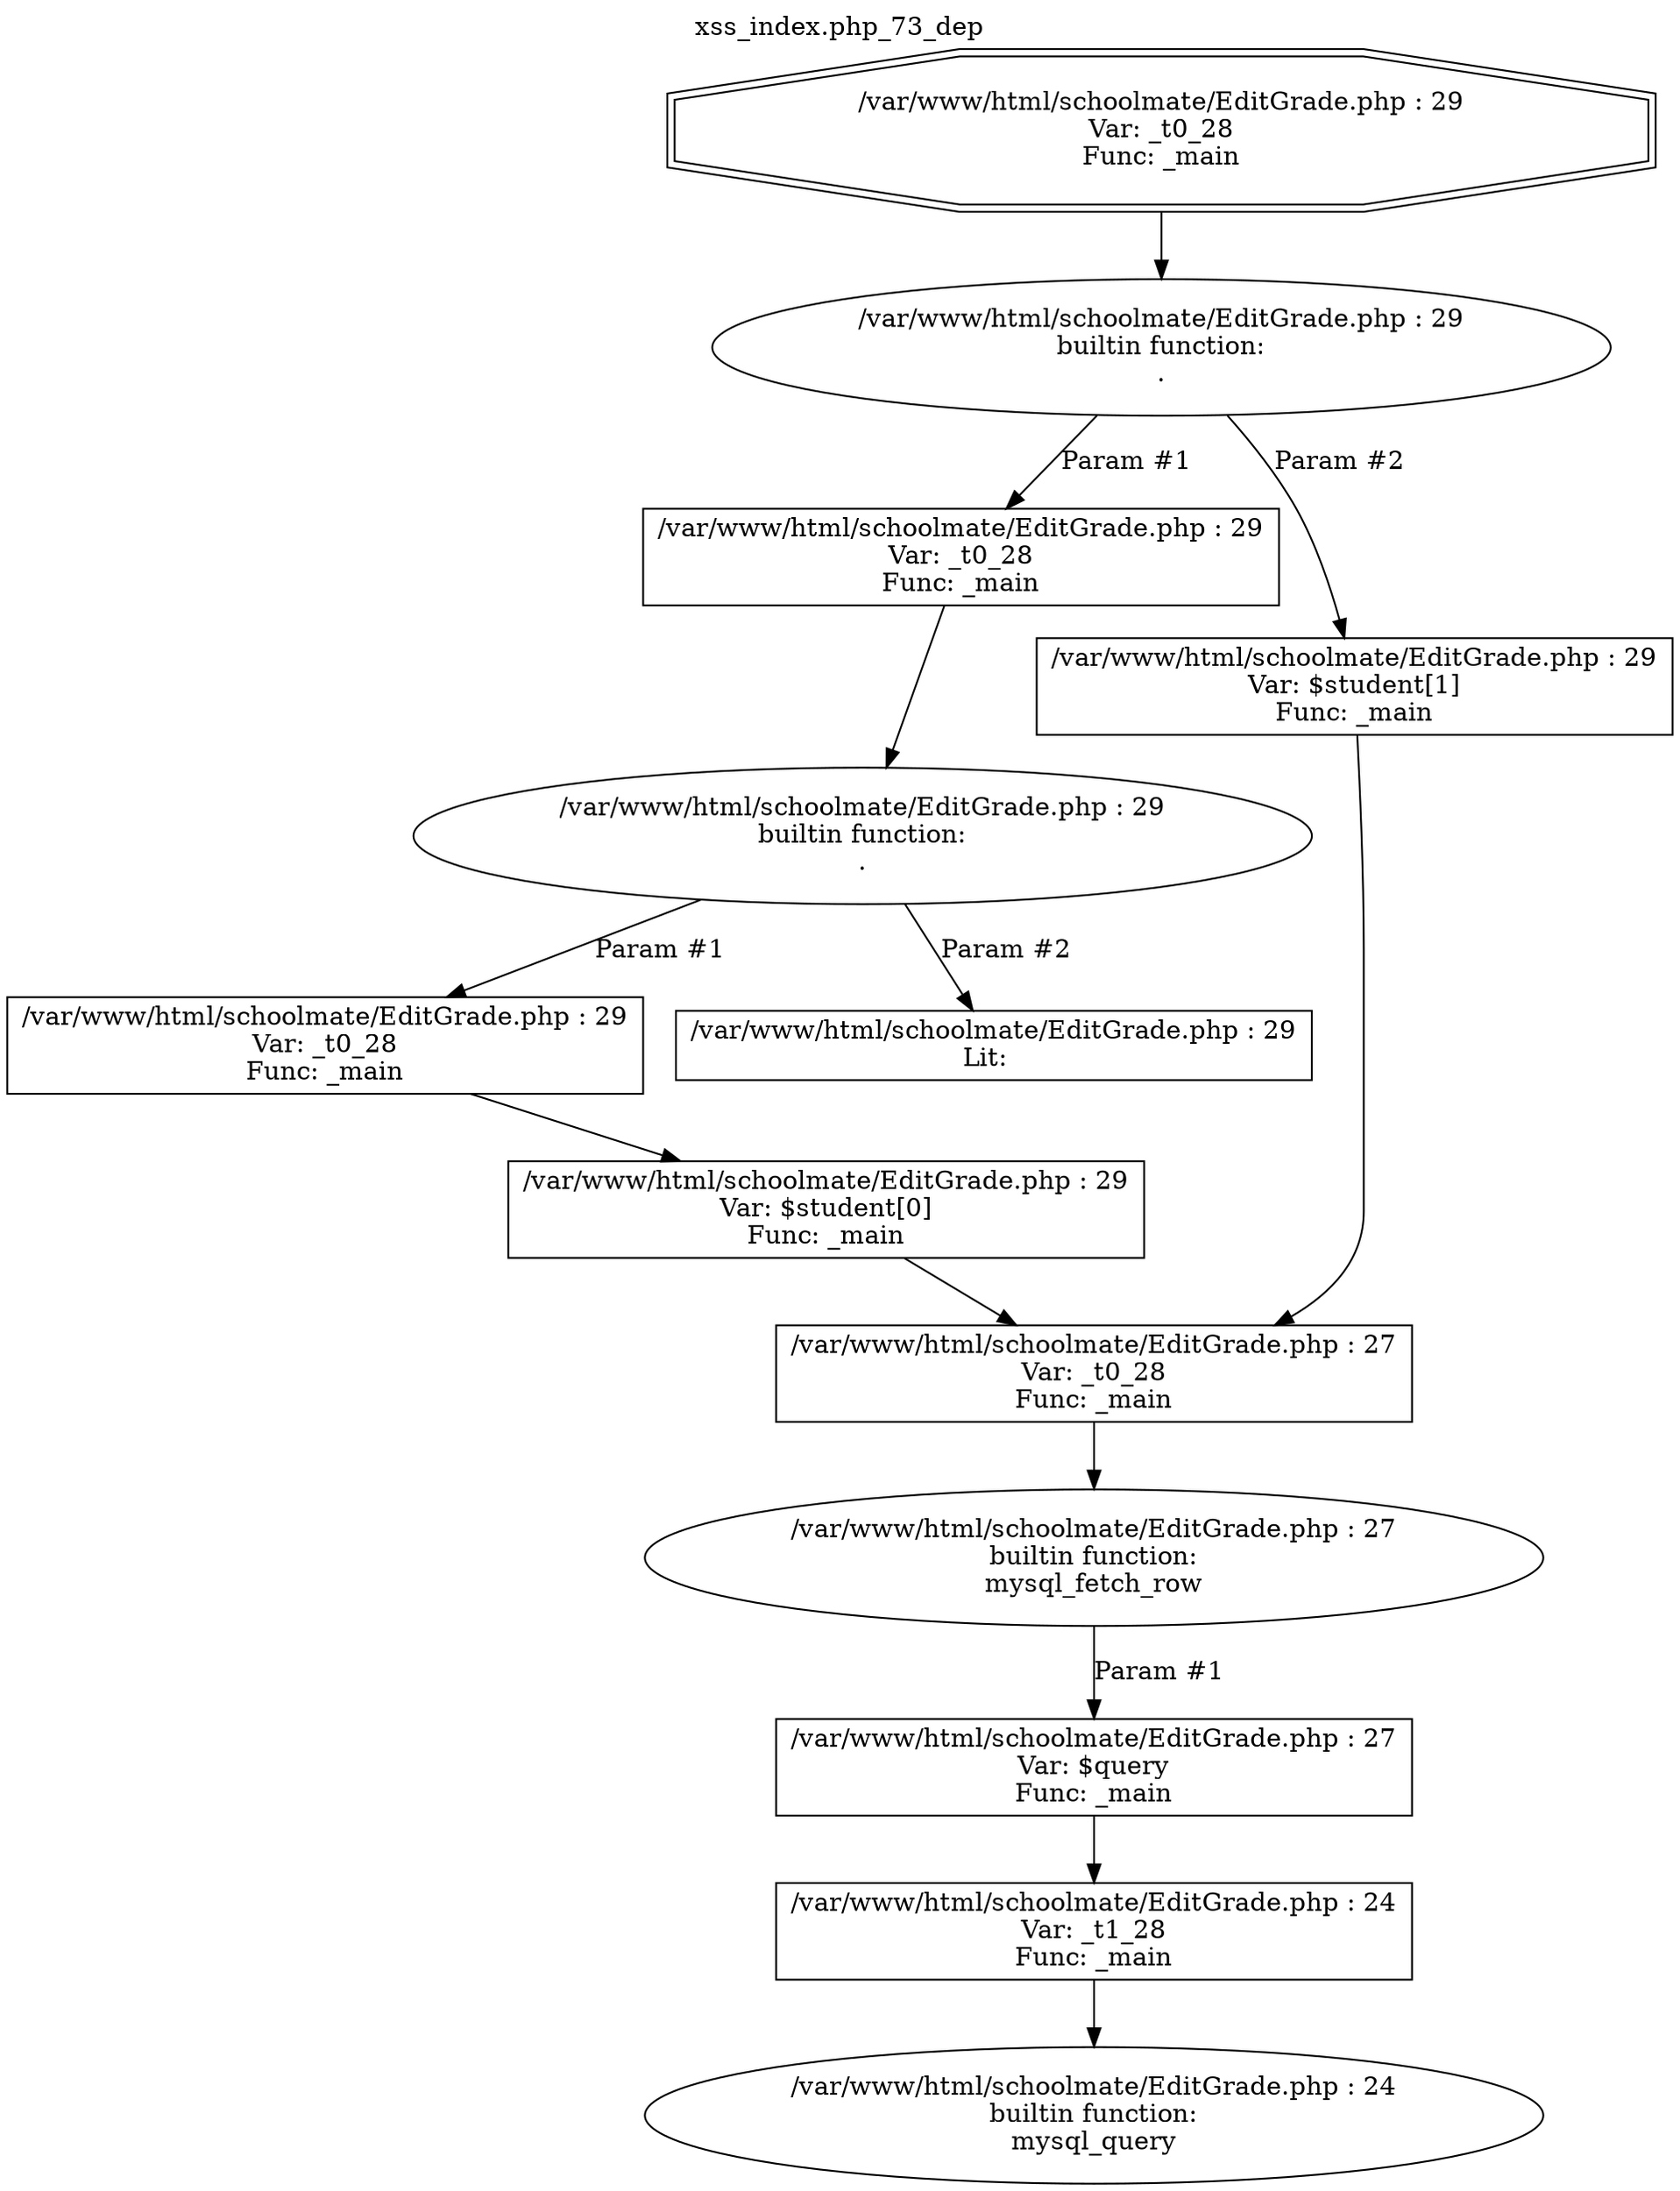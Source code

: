 digraph cfg {
  label="xss_index.php_73_dep";
  labelloc=t;
  n1 [shape=doubleoctagon, label="/var/www/html/schoolmate/EditGrade.php : 29\nVar: _t0_28\nFunc: _main\n"];
  n2 [shape=ellipse, label="/var/www/html/schoolmate/EditGrade.php : 29\nbuiltin function:\n.\n"];
  n3 [shape=box, label="/var/www/html/schoolmate/EditGrade.php : 29\nVar: _t0_28\nFunc: _main\n"];
  n4 [shape=ellipse, label="/var/www/html/schoolmate/EditGrade.php : 29\nbuiltin function:\n.\n"];
  n5 [shape=box, label="/var/www/html/schoolmate/EditGrade.php : 29\nVar: _t0_28\nFunc: _main\n"];
  n6 [shape=box, label="/var/www/html/schoolmate/EditGrade.php : 29\nVar: $student[0]\nFunc: _main\n"];
  n7 [shape=box, label="/var/www/html/schoolmate/EditGrade.php : 27\nVar: _t0_28\nFunc: _main\n"];
  n8 [shape=ellipse, label="/var/www/html/schoolmate/EditGrade.php : 27\nbuiltin function:\nmysql_fetch_row\n"];
  n9 [shape=box, label="/var/www/html/schoolmate/EditGrade.php : 27\nVar: $query\nFunc: _main\n"];
  n10 [shape=box, label="/var/www/html/schoolmate/EditGrade.php : 24\nVar: _t1_28\nFunc: _main\n"];
  n11 [shape=ellipse, label="/var/www/html/schoolmate/EditGrade.php : 24\nbuiltin function:\nmysql_query\n"];
  n12 [shape=box, label="/var/www/html/schoolmate/EditGrade.php : 29\nLit:  \n"];
  n13 [shape=box, label="/var/www/html/schoolmate/EditGrade.php : 29\nVar: $student[1]\nFunc: _main\n"];
  n1 -> n2;
  n3 -> n4;
  n7 -> n8;
  n10 -> n11;
  n9 -> n10;
  n8 -> n9[label="Param #1"];
  n6 -> n7;
  n5 -> n6;
  n4 -> n5[label="Param #1"];
  n4 -> n12[label="Param #2"];
  n2 -> n3[label="Param #1"];
  n2 -> n13[label="Param #2"];
  n13 -> n7;
}
